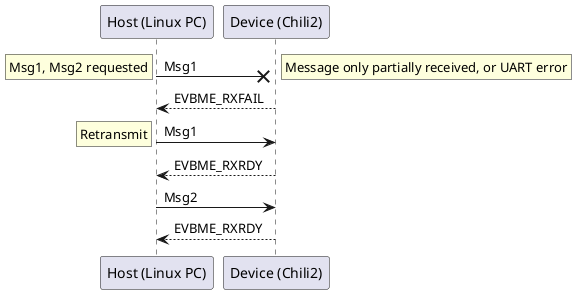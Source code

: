 @startuml

participant "Host (Linux PC)" as Host
participant "Device (Chili2)" as Device

Host ->X Device : Msg1
rnote left : Msg1, Msg2 requested
rnote right : Message only partially received, or UART error
Host <-- Device : EVBME_RXFAIL
Host -> Device : Msg1
rnote left : Retransmit
Host <-- Device : EVBME_RXRDY
Host -> Device : Msg2
Host <-- Device : EVBME_RXRDY

@enduml
